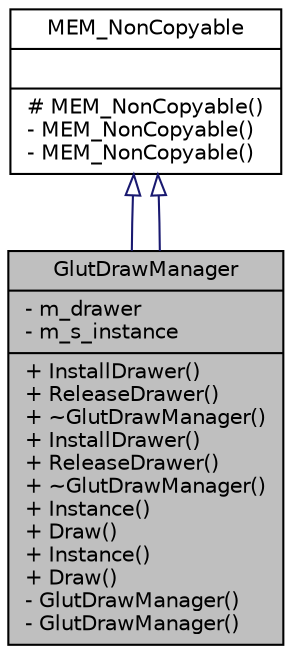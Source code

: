 digraph G
{
  edge [fontname="Helvetica",fontsize="10",labelfontname="Helvetica",labelfontsize="10"];
  node [fontname="Helvetica",fontsize="10",shape=record];
  Node1 [label="{GlutDrawManager\n|- m_drawer\l- m_s_instance\l|+ InstallDrawer()\l+ ReleaseDrawer()\l+ ~GlutDrawManager()\l+ InstallDrawer()\l+ ReleaseDrawer()\l+ ~GlutDrawManager()\l+ Instance()\l+ Draw()\l+ Instance()\l+ Draw()\l- GlutDrawManager()\l- GlutDrawManager()\l}",height=0.2,width=0.4,color="black", fillcolor="grey75", style="filled" fontcolor="black"];
  Node2 -> Node1 [dir=back,color="midnightblue",fontsize="10",style="solid",arrowtail="empty",fontname="Helvetica"];
  Node2 [label="{MEM_NonCopyable\n||# MEM_NonCopyable()\l- MEM_NonCopyable()\l- MEM_NonCopyable()\l}",height=0.2,width=0.4,color="black", fillcolor="white", style="filled",URL="$d0/d40/classMEM__NonCopyable.html"];
  Node2 -> Node1 [dir=back,color="midnightblue",fontsize="10",style="solid",arrowtail="empty",fontname="Helvetica"];
}
